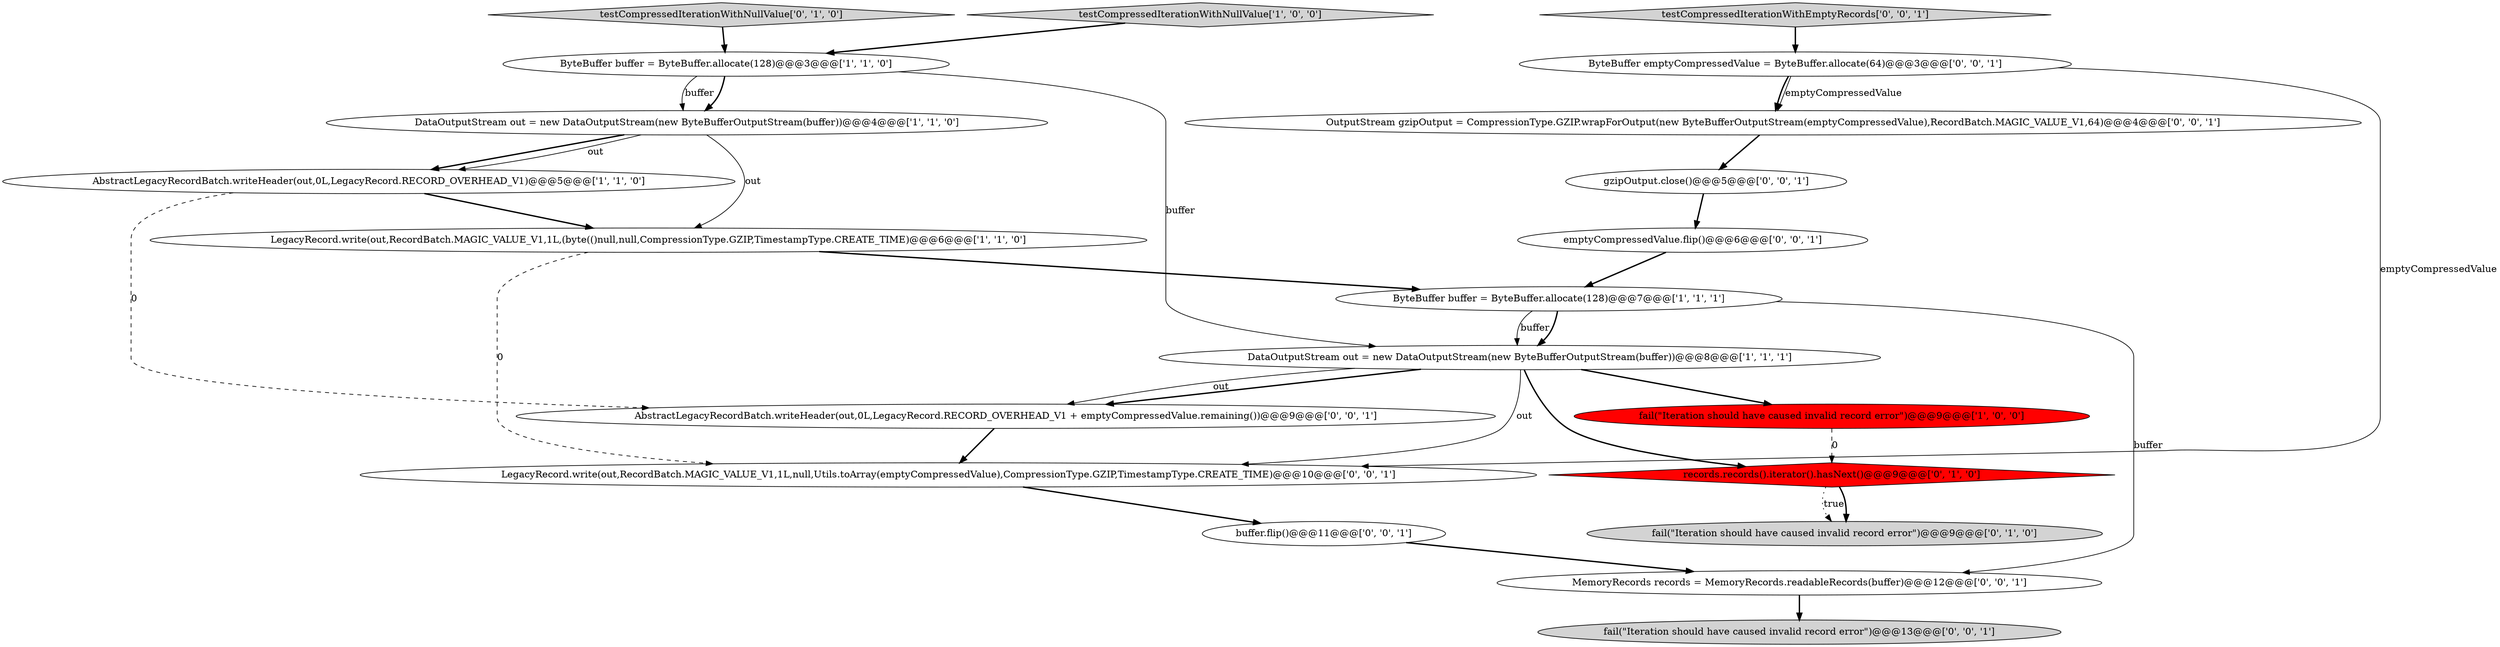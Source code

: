 digraph {
15 [style = filled, label = "gzipOutput.close()@@@5@@@['0', '0', '1']", fillcolor = white, shape = ellipse image = "AAA0AAABBB3BBB"];
19 [style = filled, label = "ByteBuffer emptyCompressedValue = ByteBuffer.allocate(64)@@@3@@@['0', '0', '1']", fillcolor = white, shape = ellipse image = "AAA0AAABBB3BBB"];
13 [style = filled, label = "AbstractLegacyRecordBatch.writeHeader(out,0L,LegacyRecord.RECORD_OVERHEAD_V1 + emptyCompressedValue.remaining())@@@9@@@['0', '0', '1']", fillcolor = white, shape = ellipse image = "AAA0AAABBB3BBB"];
8 [style = filled, label = "fail(\"Iteration should have caused invalid record error\")@@@9@@@['0', '1', '0']", fillcolor = lightgray, shape = ellipse image = "AAA0AAABBB2BBB"];
9 [style = filled, label = "testCompressedIterationWithNullValue['0', '1', '0']", fillcolor = lightgray, shape = diamond image = "AAA0AAABBB2BBB"];
11 [style = filled, label = "OutputStream gzipOutput = CompressionType.GZIP.wrapForOutput(new ByteBufferOutputStream(emptyCompressedValue),RecordBatch.MAGIC_VALUE_V1,64)@@@4@@@['0', '0', '1']", fillcolor = white, shape = ellipse image = "AAA0AAABBB3BBB"];
6 [style = filled, label = "AbstractLegacyRecordBatch.writeHeader(out,0L,LegacyRecord.RECORD_OVERHEAD_V1)@@@5@@@['1', '1', '0']", fillcolor = white, shape = ellipse image = "AAA0AAABBB1BBB"];
7 [style = filled, label = "ByteBuffer buffer = ByteBuffer.allocate(128)@@@3@@@['1', '1', '0']", fillcolor = white, shape = ellipse image = "AAA0AAABBB1BBB"];
1 [style = filled, label = "DataOutputStream out = new DataOutputStream(new ByteBufferOutputStream(buffer))@@@4@@@['1', '1', '0']", fillcolor = white, shape = ellipse image = "AAA0AAABBB1BBB"];
18 [style = filled, label = "testCompressedIterationWithEmptyRecords['0', '0', '1']", fillcolor = lightgray, shape = diamond image = "AAA0AAABBB3BBB"];
10 [style = filled, label = "records.records().iterator().hasNext()@@@9@@@['0', '1', '0']", fillcolor = red, shape = diamond image = "AAA1AAABBB2BBB"];
4 [style = filled, label = "DataOutputStream out = new DataOutputStream(new ByteBufferOutputStream(buffer))@@@8@@@['1', '1', '1']", fillcolor = white, shape = ellipse image = "AAA0AAABBB1BBB"];
0 [style = filled, label = "ByteBuffer buffer = ByteBuffer.allocate(128)@@@7@@@['1', '1', '1']", fillcolor = white, shape = ellipse image = "AAA0AAABBB1BBB"];
2 [style = filled, label = "testCompressedIterationWithNullValue['1', '0', '0']", fillcolor = lightgray, shape = diamond image = "AAA0AAABBB1BBB"];
14 [style = filled, label = "fail(\"Iteration should have caused invalid record error\")@@@13@@@['0', '0', '1']", fillcolor = lightgray, shape = ellipse image = "AAA0AAABBB3BBB"];
3 [style = filled, label = "fail(\"Iteration should have caused invalid record error\")@@@9@@@['1', '0', '0']", fillcolor = red, shape = ellipse image = "AAA1AAABBB1BBB"];
5 [style = filled, label = "LegacyRecord.write(out,RecordBatch.MAGIC_VALUE_V1,1L,(byte(()null,null,CompressionType.GZIP,TimestampType.CREATE_TIME)@@@6@@@['1', '1', '0']", fillcolor = white, shape = ellipse image = "AAA0AAABBB1BBB"];
20 [style = filled, label = "LegacyRecord.write(out,RecordBatch.MAGIC_VALUE_V1,1L,null,Utils.toArray(emptyCompressedValue),CompressionType.GZIP,TimestampType.CREATE_TIME)@@@10@@@['0', '0', '1']", fillcolor = white, shape = ellipse image = "AAA0AAABBB3BBB"];
16 [style = filled, label = "emptyCompressedValue.flip()@@@6@@@['0', '0', '1']", fillcolor = white, shape = ellipse image = "AAA0AAABBB3BBB"];
12 [style = filled, label = "MemoryRecords records = MemoryRecords.readableRecords(buffer)@@@12@@@['0', '0', '1']", fillcolor = white, shape = ellipse image = "AAA0AAABBB3BBB"];
17 [style = filled, label = "buffer.flip()@@@11@@@['0', '0', '1']", fillcolor = white, shape = ellipse image = "AAA0AAABBB3BBB"];
4->10 [style = bold, label=""];
4->3 [style = bold, label=""];
10->8 [style = dotted, label="true"];
16->0 [style = bold, label=""];
20->17 [style = bold, label=""];
7->1 [style = bold, label=""];
4->13 [style = bold, label=""];
4->13 [style = solid, label="out"];
18->19 [style = bold, label=""];
1->5 [style = solid, label="out"];
19->11 [style = bold, label=""];
0->12 [style = solid, label="buffer"];
9->7 [style = bold, label=""];
0->4 [style = solid, label="buffer"];
15->16 [style = bold, label=""];
4->20 [style = solid, label="out"];
11->15 [style = bold, label=""];
5->20 [style = dashed, label="0"];
19->20 [style = solid, label="emptyCompressedValue"];
6->5 [style = bold, label=""];
17->12 [style = bold, label=""];
1->6 [style = bold, label=""];
7->4 [style = solid, label="buffer"];
6->13 [style = dashed, label="0"];
10->8 [style = bold, label=""];
5->0 [style = bold, label=""];
0->4 [style = bold, label=""];
12->14 [style = bold, label=""];
1->6 [style = solid, label="out"];
3->10 [style = dashed, label="0"];
2->7 [style = bold, label=""];
19->11 [style = solid, label="emptyCompressedValue"];
7->1 [style = solid, label="buffer"];
13->20 [style = bold, label=""];
}
